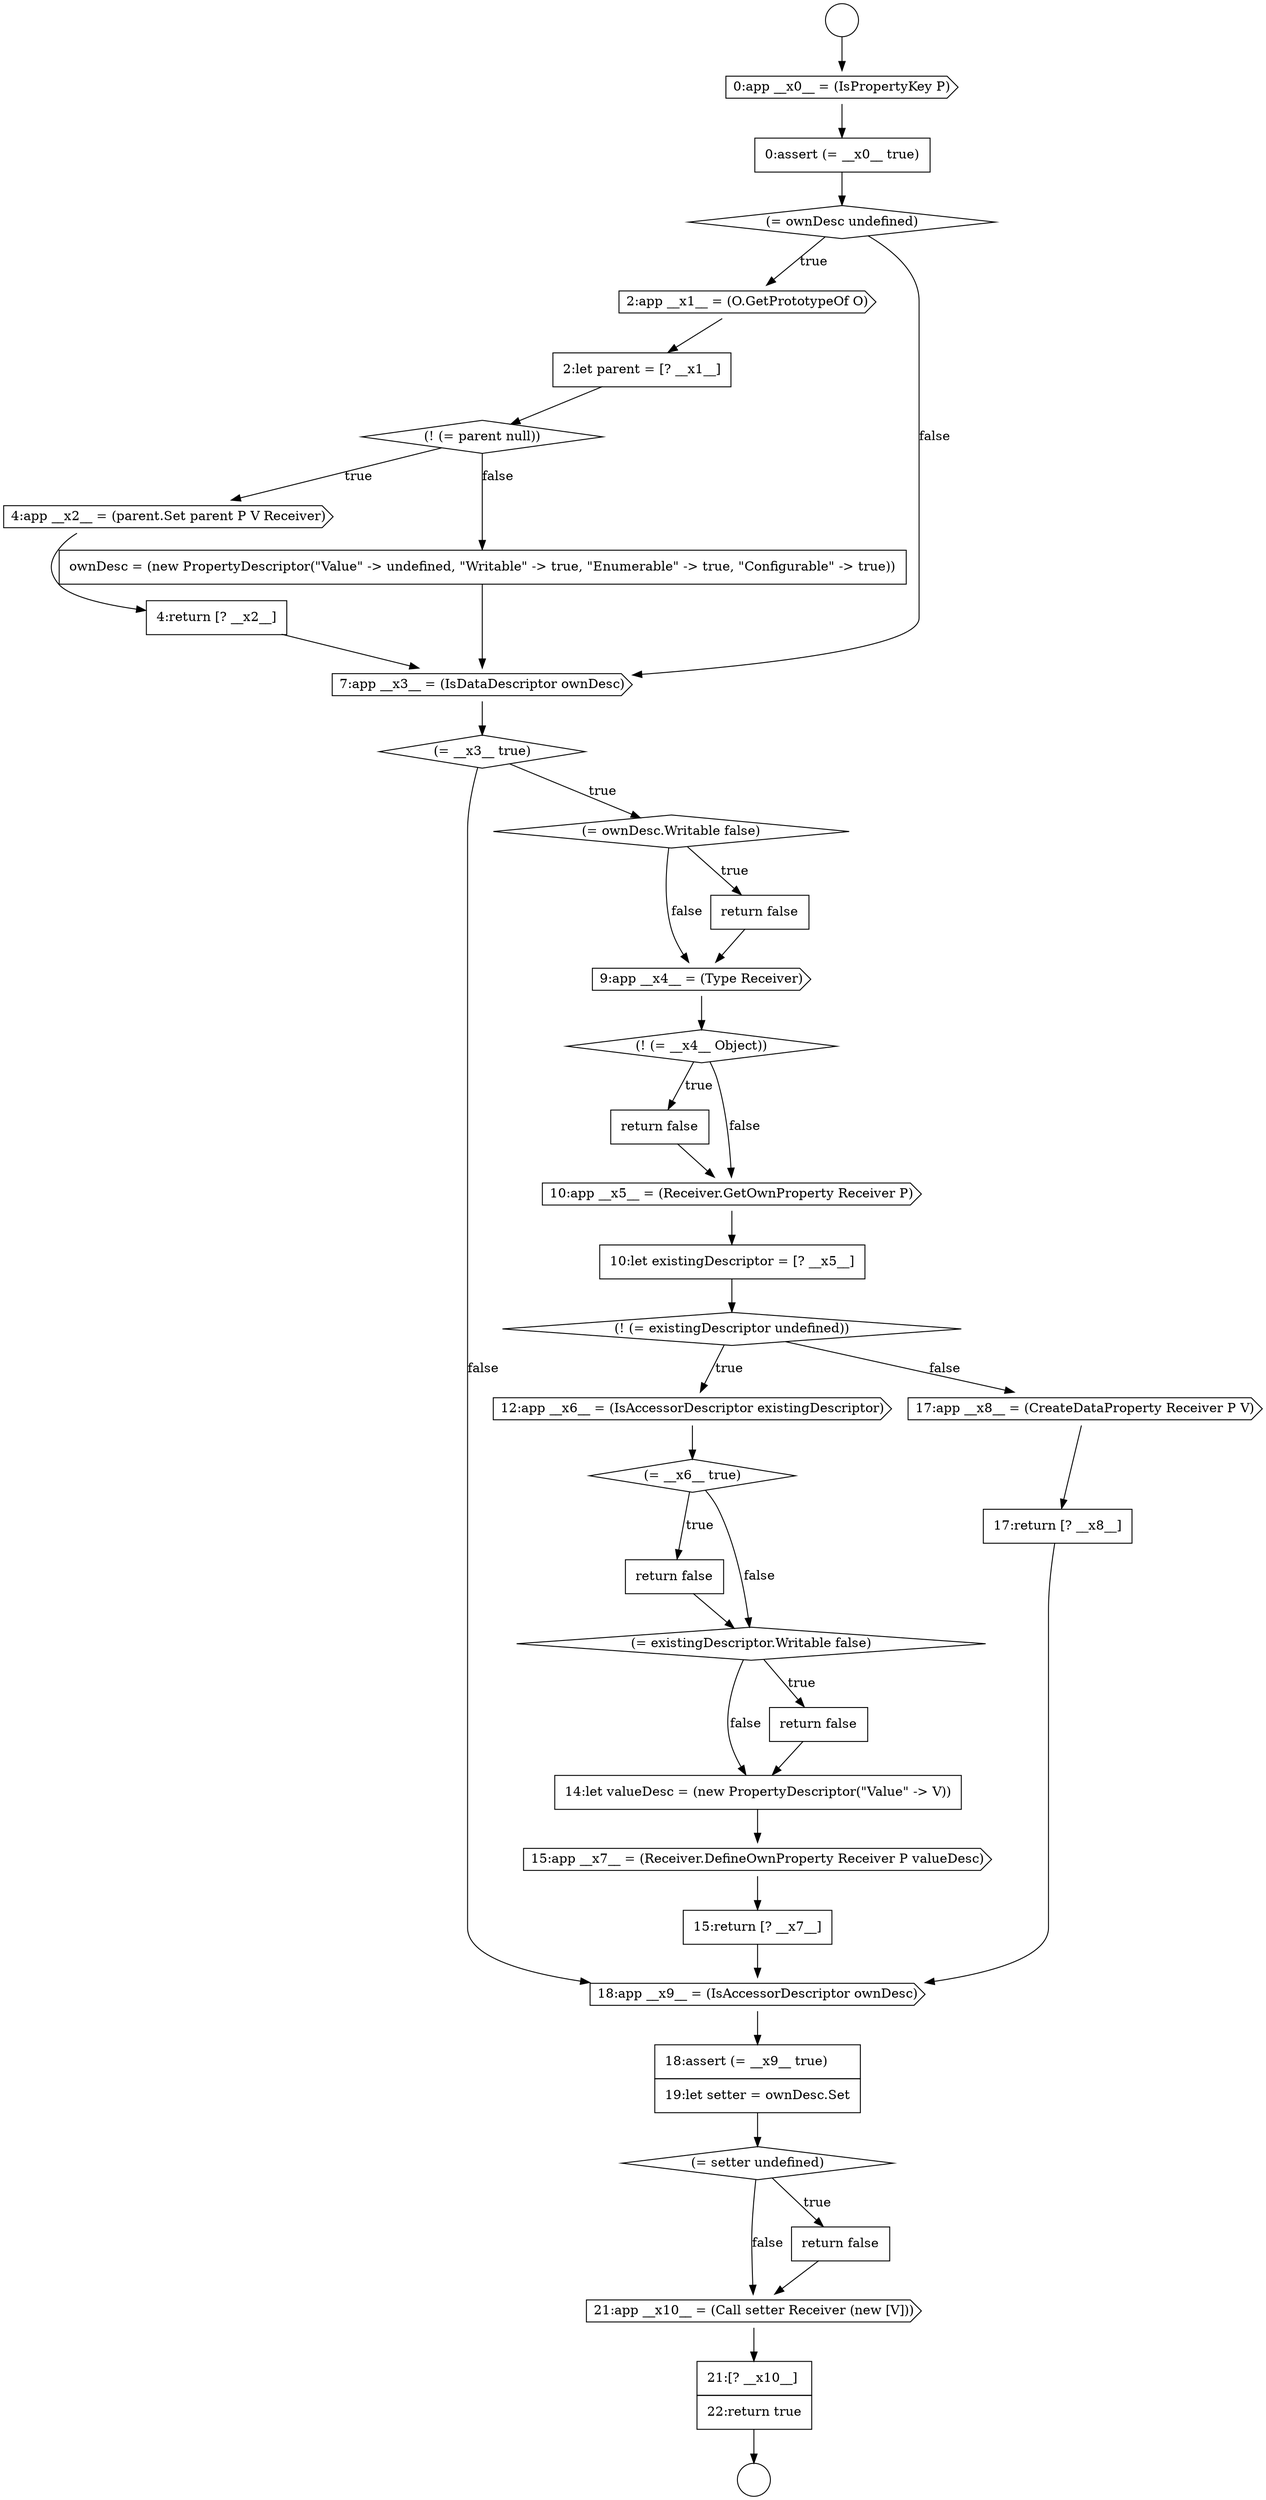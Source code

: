 digraph {
  node1855 [shape=none, margin=0, label=<<font color="black">
    <table border="0" cellborder="1" cellspacing="0" cellpadding="10">
      <tr><td align="left">return false</td></tr>
    </table>
  </font>> color="black" fillcolor="white" style=filled]
  node1847 [shape=none, margin=0, label=<<font color="black">
    <table border="0" cellborder="1" cellspacing="0" cellpadding="10">
      <tr><td align="left">4:return [? __x2__]</td></tr>
    </table>
  </font>> color="black" fillcolor="white" style=filled]
  node1843 [shape=cds, label=<<font color="black">2:app __x1__ = (O.GetPrototypeOf O)</font>> color="black" fillcolor="white" style=filled]
  node1842 [shape=diamond, label=<<font color="black">(= ownDesc undefined)</font>> color="black" fillcolor="white" style=filled]
  node1865 [shape=cds, label=<<font color="black">15:app __x7__ = (Receiver.DefineOwnProperty Receiver P valueDesc)</font>> color="black" fillcolor="white" style=filled]
  node1853 [shape=cds, label=<<font color="black">9:app __x4__ = (Type Receiver)</font>> color="black" fillcolor="white" style=filled]
  node1841 [shape=none, margin=0, label=<<font color="black">
    <table border="0" cellborder="1" cellspacing="0" cellpadding="10">
      <tr><td align="left">0:assert (= __x0__ true)</td></tr>
    </table>
  </font>> color="black" fillcolor="white" style=filled]
  node1873 [shape=cds, label=<<font color="black">21:app __x10__ = (Call setter Receiver (new [V]))</font>> color="black" fillcolor="white" style=filled]
  node1845 [shape=diamond, label=<<font color="black">(! (= parent null))</font>> color="black" fillcolor="white" style=filled]
  node1869 [shape=cds, label=<<font color="black">18:app __x9__ = (IsAccessorDescriptor ownDesc)</font>> color="black" fillcolor="white" style=filled]
  node1849 [shape=cds, label=<<font color="black">7:app __x3__ = (IsDataDescriptor ownDesc)</font>> color="black" fillcolor="white" style=filled]
  node1854 [shape=diamond, label=<<font color="black">(! (= __x4__ Object))</font>> color="black" fillcolor="white" style=filled]
  node1861 [shape=none, margin=0, label=<<font color="black">
    <table border="0" cellborder="1" cellspacing="0" cellpadding="10">
      <tr><td align="left">return false</td></tr>
    </table>
  </font>> color="black" fillcolor="white" style=filled]
  node1859 [shape=cds, label=<<font color="black">12:app __x6__ = (IsAccessorDescriptor existingDescriptor)</font>> color="black" fillcolor="white" style=filled]
  node1840 [shape=cds, label=<<font color="black">0:app __x0__ = (IsPropertyKey P)</font>> color="black" fillcolor="white" style=filled]
  node1850 [shape=diamond, label=<<font color="black">(= __x3__ true)</font>> color="black" fillcolor="white" style=filled]
  node1867 [shape=cds, label=<<font color="black">17:app __x8__ = (CreateDataProperty Receiver P V)</font>> color="black" fillcolor="white" style=filled]
  node1872 [shape=none, margin=0, label=<<font color="black">
    <table border="0" cellborder="1" cellspacing="0" cellpadding="10">
      <tr><td align="left">return false</td></tr>
    </table>
  </font>> color="black" fillcolor="white" style=filled]
  node1871 [shape=diamond, label=<<font color="black">(= setter undefined)</font>> color="black" fillcolor="white" style=filled]
  node1860 [shape=diamond, label=<<font color="black">(= __x6__ true)</font>> color="black" fillcolor="white" style=filled]
  node1858 [shape=diamond, label=<<font color="black">(! (= existingDescriptor undefined))</font>> color="black" fillcolor="white" style=filled]
  node1864 [shape=none, margin=0, label=<<font color="black">
    <table border="0" cellborder="1" cellspacing="0" cellpadding="10">
      <tr><td align="left">14:let valueDesc = (new PropertyDescriptor(&quot;Value&quot; -&gt; V))</td></tr>
    </table>
  </font>> color="black" fillcolor="white" style=filled]
  node1863 [shape=none, margin=0, label=<<font color="black">
    <table border="0" cellborder="1" cellspacing="0" cellpadding="10">
      <tr><td align="left">return false</td></tr>
    </table>
  </font>> color="black" fillcolor="white" style=filled]
  node1868 [shape=none, margin=0, label=<<font color="black">
    <table border="0" cellborder="1" cellspacing="0" cellpadding="10">
      <tr><td align="left">17:return [? __x8__]</td></tr>
    </table>
  </font>> color="black" fillcolor="white" style=filled]
  node1851 [shape=diamond, label=<<font color="black">(= ownDesc.Writable false)</font>> color="black" fillcolor="white" style=filled]
  node1856 [shape=cds, label=<<font color="black">10:app __x5__ = (Receiver.GetOwnProperty Receiver P)</font>> color="black" fillcolor="white" style=filled]
  node1852 [shape=none, margin=0, label=<<font color="black">
    <table border="0" cellborder="1" cellspacing="0" cellpadding="10">
      <tr><td align="left">return false</td></tr>
    </table>
  </font>> color="black" fillcolor="white" style=filled]
  node1874 [shape=none, margin=0, label=<<font color="black">
    <table border="0" cellborder="1" cellspacing="0" cellpadding="10">
      <tr><td align="left">21:[? __x10__]</td></tr>
      <tr><td align="left">22:return true</td></tr>
    </table>
  </font>> color="black" fillcolor="white" style=filled]
  node1857 [shape=none, margin=0, label=<<font color="black">
    <table border="0" cellborder="1" cellspacing="0" cellpadding="10">
      <tr><td align="left">10:let existingDescriptor = [? __x5__]</td></tr>
    </table>
  </font>> color="black" fillcolor="white" style=filled]
  node1846 [shape=cds, label=<<font color="black">4:app __x2__ = (parent.Set parent P V Receiver)</font>> color="black" fillcolor="white" style=filled]
  node1862 [shape=diamond, label=<<font color="black">(= existingDescriptor.Writable false)</font>> color="black" fillcolor="white" style=filled]
  node1838 [shape=circle label=" " color="black" fillcolor="white" style=filled]
  node1839 [shape=circle label=" " color="black" fillcolor="white" style=filled]
  node1844 [shape=none, margin=0, label=<<font color="black">
    <table border="0" cellborder="1" cellspacing="0" cellpadding="10">
      <tr><td align="left">2:let parent = [? __x1__]</td></tr>
    </table>
  </font>> color="black" fillcolor="white" style=filled]
  node1866 [shape=none, margin=0, label=<<font color="black">
    <table border="0" cellborder="1" cellspacing="0" cellpadding="10">
      <tr><td align="left">15:return [? __x7__]</td></tr>
    </table>
  </font>> color="black" fillcolor="white" style=filled]
  node1848 [shape=none, margin=0, label=<<font color="black">
    <table border="0" cellborder="1" cellspacing="0" cellpadding="10">
      <tr><td align="left">ownDesc = (new PropertyDescriptor(&quot;Value&quot; -&gt; undefined, &quot;Writable&quot; -&gt; true, &quot;Enumerable&quot; -&gt; true, &quot;Configurable&quot; -&gt; true))</td></tr>
    </table>
  </font>> color="black" fillcolor="white" style=filled]
  node1870 [shape=none, margin=0, label=<<font color="black">
    <table border="0" cellborder="1" cellspacing="0" cellpadding="10">
      <tr><td align="left">18:assert (= __x9__ true)</td></tr>
      <tr><td align="left">19:let setter = ownDesc.Set</td></tr>
    </table>
  </font>> color="black" fillcolor="white" style=filled]
  node1871 -> node1872 [label=<<font color="black">true</font>> color="black"]
  node1871 -> node1873 [label=<<font color="black">false</font>> color="black"]
  node1850 -> node1851 [label=<<font color="black">true</font>> color="black"]
  node1850 -> node1869 [label=<<font color="black">false</font>> color="black"]
  node1840 -> node1841 [ color="black"]
  node1874 -> node1839 [ color="black"]
  node1858 -> node1859 [label=<<font color="black">true</font>> color="black"]
  node1858 -> node1867 [label=<<font color="black">false</font>> color="black"]
  node1867 -> node1868 [ color="black"]
  node1863 -> node1864 [ color="black"]
  node1864 -> node1865 [ color="black"]
  node1855 -> node1856 [ color="black"]
  node1866 -> node1869 [ color="black"]
  node1845 -> node1846 [label=<<font color="black">true</font>> color="black"]
  node1845 -> node1848 [label=<<font color="black">false</font>> color="black"]
  node1861 -> node1862 [ color="black"]
  node1852 -> node1853 [ color="black"]
  node1870 -> node1871 [ color="black"]
  node1860 -> node1861 [label=<<font color="black">true</font>> color="black"]
  node1860 -> node1862 [label=<<font color="black">false</font>> color="black"]
  node1841 -> node1842 [ color="black"]
  node1846 -> node1847 [ color="black"]
  node1838 -> node1840 [ color="black"]
  node1844 -> node1845 [ color="black"]
  node1848 -> node1849 [ color="black"]
  node1865 -> node1866 [ color="black"]
  node1869 -> node1870 [ color="black"]
  node1868 -> node1869 [ color="black"]
  node1847 -> node1849 [ color="black"]
  node1857 -> node1858 [ color="black"]
  node1854 -> node1855 [label=<<font color="black">true</font>> color="black"]
  node1854 -> node1856 [label=<<font color="black">false</font>> color="black"]
  node1856 -> node1857 [ color="black"]
  node1872 -> node1873 [ color="black"]
  node1851 -> node1852 [label=<<font color="black">true</font>> color="black"]
  node1851 -> node1853 [label=<<font color="black">false</font>> color="black"]
  node1853 -> node1854 [ color="black"]
  node1842 -> node1843 [label=<<font color="black">true</font>> color="black"]
  node1842 -> node1849 [label=<<font color="black">false</font>> color="black"]
  node1873 -> node1874 [ color="black"]
  node1859 -> node1860 [ color="black"]
  node1843 -> node1844 [ color="black"]
  node1862 -> node1863 [label=<<font color="black">true</font>> color="black"]
  node1862 -> node1864 [label=<<font color="black">false</font>> color="black"]
  node1849 -> node1850 [ color="black"]
}
